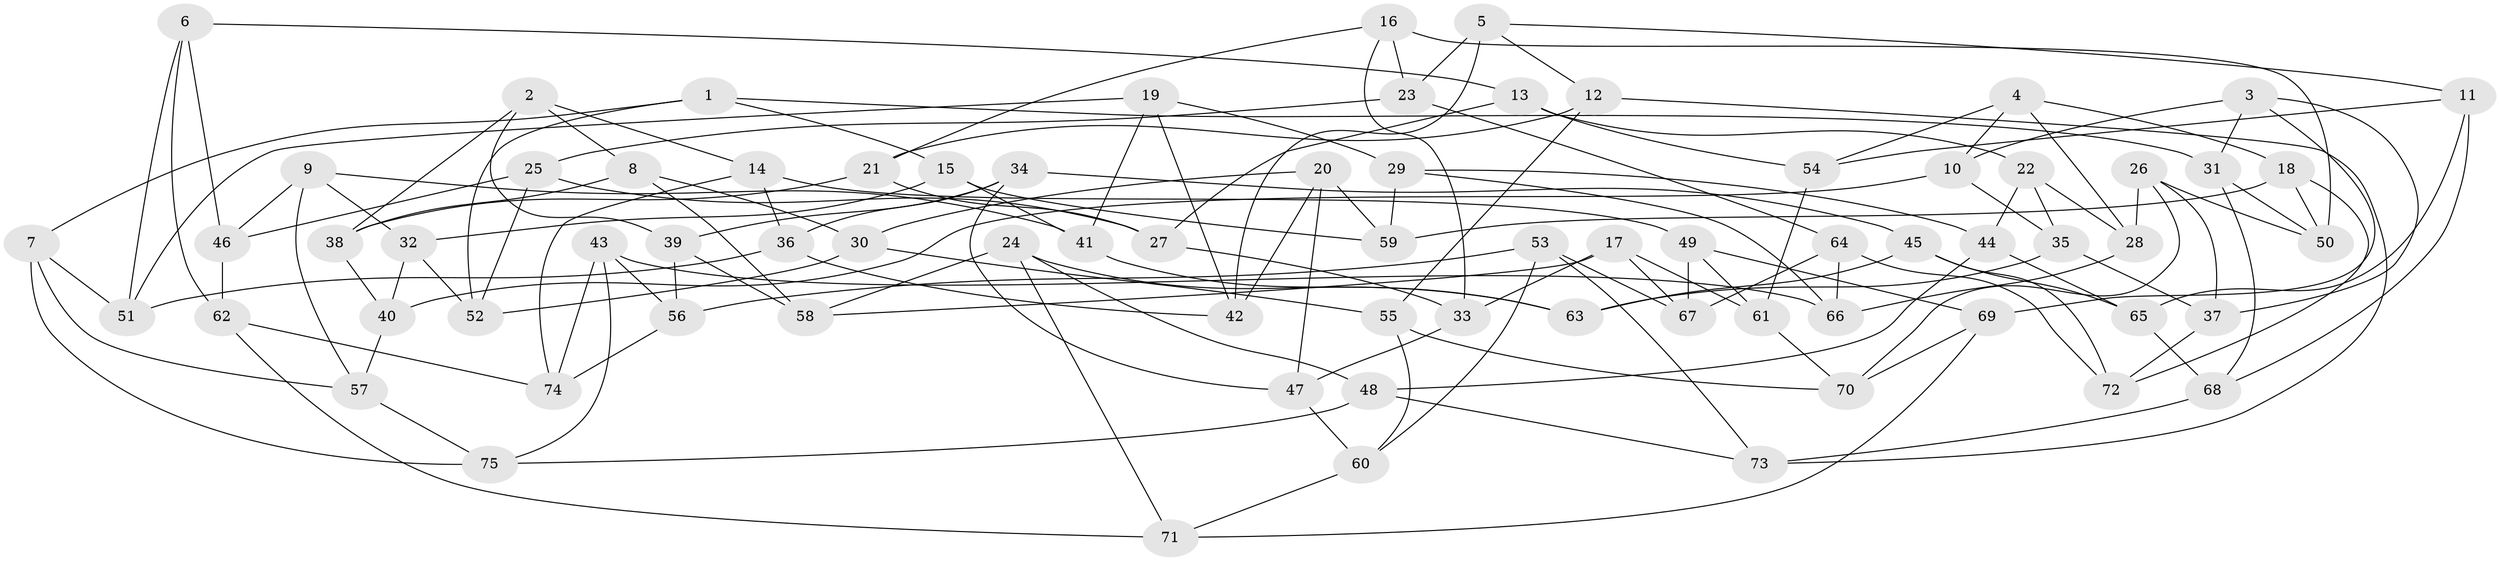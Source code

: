 // Generated by graph-tools (version 1.1) at 2025/11/02/27/25 16:11:46]
// undirected, 75 vertices, 150 edges
graph export_dot {
graph [start="1"]
  node [color=gray90,style=filled];
  1;
  2;
  3;
  4;
  5;
  6;
  7;
  8;
  9;
  10;
  11;
  12;
  13;
  14;
  15;
  16;
  17;
  18;
  19;
  20;
  21;
  22;
  23;
  24;
  25;
  26;
  27;
  28;
  29;
  30;
  31;
  32;
  33;
  34;
  35;
  36;
  37;
  38;
  39;
  40;
  41;
  42;
  43;
  44;
  45;
  46;
  47;
  48;
  49;
  50;
  51;
  52;
  53;
  54;
  55;
  56;
  57;
  58;
  59;
  60;
  61;
  62;
  63;
  64;
  65;
  66;
  67;
  68;
  69;
  70;
  71;
  72;
  73;
  74;
  75;
  1 -- 52;
  1 -- 7;
  1 -- 31;
  1 -- 15;
  2 -- 8;
  2 -- 14;
  2 -- 38;
  2 -- 39;
  3 -- 31;
  3 -- 10;
  3 -- 37;
  3 -- 69;
  4 -- 28;
  4 -- 54;
  4 -- 18;
  4 -- 10;
  5 -- 23;
  5 -- 11;
  5 -- 42;
  5 -- 12;
  6 -- 51;
  6 -- 13;
  6 -- 62;
  6 -- 46;
  7 -- 75;
  7 -- 57;
  7 -- 51;
  8 -- 30;
  8 -- 38;
  8 -- 58;
  9 -- 57;
  9 -- 41;
  9 -- 46;
  9 -- 32;
  10 -- 40;
  10 -- 35;
  11 -- 68;
  11 -- 65;
  11 -- 54;
  12 -- 73;
  12 -- 55;
  12 -- 21;
  13 -- 54;
  13 -- 22;
  13 -- 27;
  14 -- 74;
  14 -- 36;
  14 -- 49;
  15 -- 32;
  15 -- 41;
  15 -- 59;
  16 -- 21;
  16 -- 50;
  16 -- 23;
  16 -- 33;
  17 -- 61;
  17 -- 33;
  17 -- 67;
  17 -- 58;
  18 -- 50;
  18 -- 72;
  18 -- 59;
  19 -- 29;
  19 -- 41;
  19 -- 51;
  19 -- 42;
  20 -- 30;
  20 -- 42;
  20 -- 59;
  20 -- 47;
  21 -- 38;
  21 -- 27;
  22 -- 44;
  22 -- 35;
  22 -- 28;
  23 -- 64;
  23 -- 25;
  24 -- 48;
  24 -- 71;
  24 -- 63;
  24 -- 58;
  25 -- 46;
  25 -- 27;
  25 -- 52;
  26 -- 50;
  26 -- 37;
  26 -- 28;
  26 -- 70;
  27 -- 33;
  28 -- 66;
  29 -- 59;
  29 -- 66;
  29 -- 44;
  30 -- 55;
  30 -- 52;
  31 -- 50;
  31 -- 68;
  32 -- 40;
  32 -- 52;
  33 -- 47;
  34 -- 36;
  34 -- 39;
  34 -- 45;
  34 -- 47;
  35 -- 37;
  35 -- 63;
  36 -- 51;
  36 -- 42;
  37 -- 72;
  38 -- 40;
  39 -- 56;
  39 -- 58;
  40 -- 57;
  41 -- 63;
  43 -- 75;
  43 -- 56;
  43 -- 74;
  43 -- 66;
  44 -- 65;
  44 -- 48;
  45 -- 65;
  45 -- 72;
  45 -- 63;
  46 -- 62;
  47 -- 60;
  48 -- 75;
  48 -- 73;
  49 -- 69;
  49 -- 67;
  49 -- 61;
  53 -- 60;
  53 -- 67;
  53 -- 73;
  53 -- 56;
  54 -- 61;
  55 -- 70;
  55 -- 60;
  56 -- 74;
  57 -- 75;
  60 -- 71;
  61 -- 70;
  62 -- 74;
  62 -- 71;
  64 -- 72;
  64 -- 67;
  64 -- 66;
  65 -- 68;
  68 -- 73;
  69 -- 70;
  69 -- 71;
}
